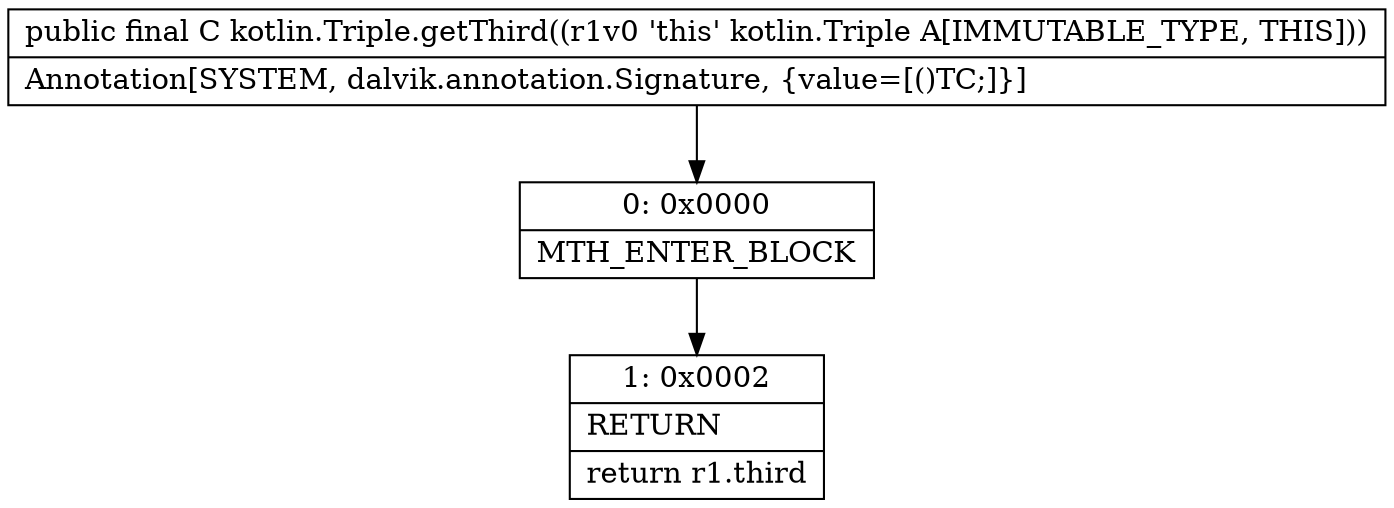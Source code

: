 digraph "CFG forkotlin.Triple.getThird()Ljava\/lang\/Object;" {
Node_0 [shape=record,label="{0\:\ 0x0000|MTH_ENTER_BLOCK\l}"];
Node_1 [shape=record,label="{1\:\ 0x0002|RETURN\l|return r1.third\l}"];
MethodNode[shape=record,label="{public final C kotlin.Triple.getThird((r1v0 'this' kotlin.Triple A[IMMUTABLE_TYPE, THIS]))  | Annotation[SYSTEM, dalvik.annotation.Signature, \{value=[()TC;]\}]\l}"];
MethodNode -> Node_0;
Node_0 -> Node_1;
}

